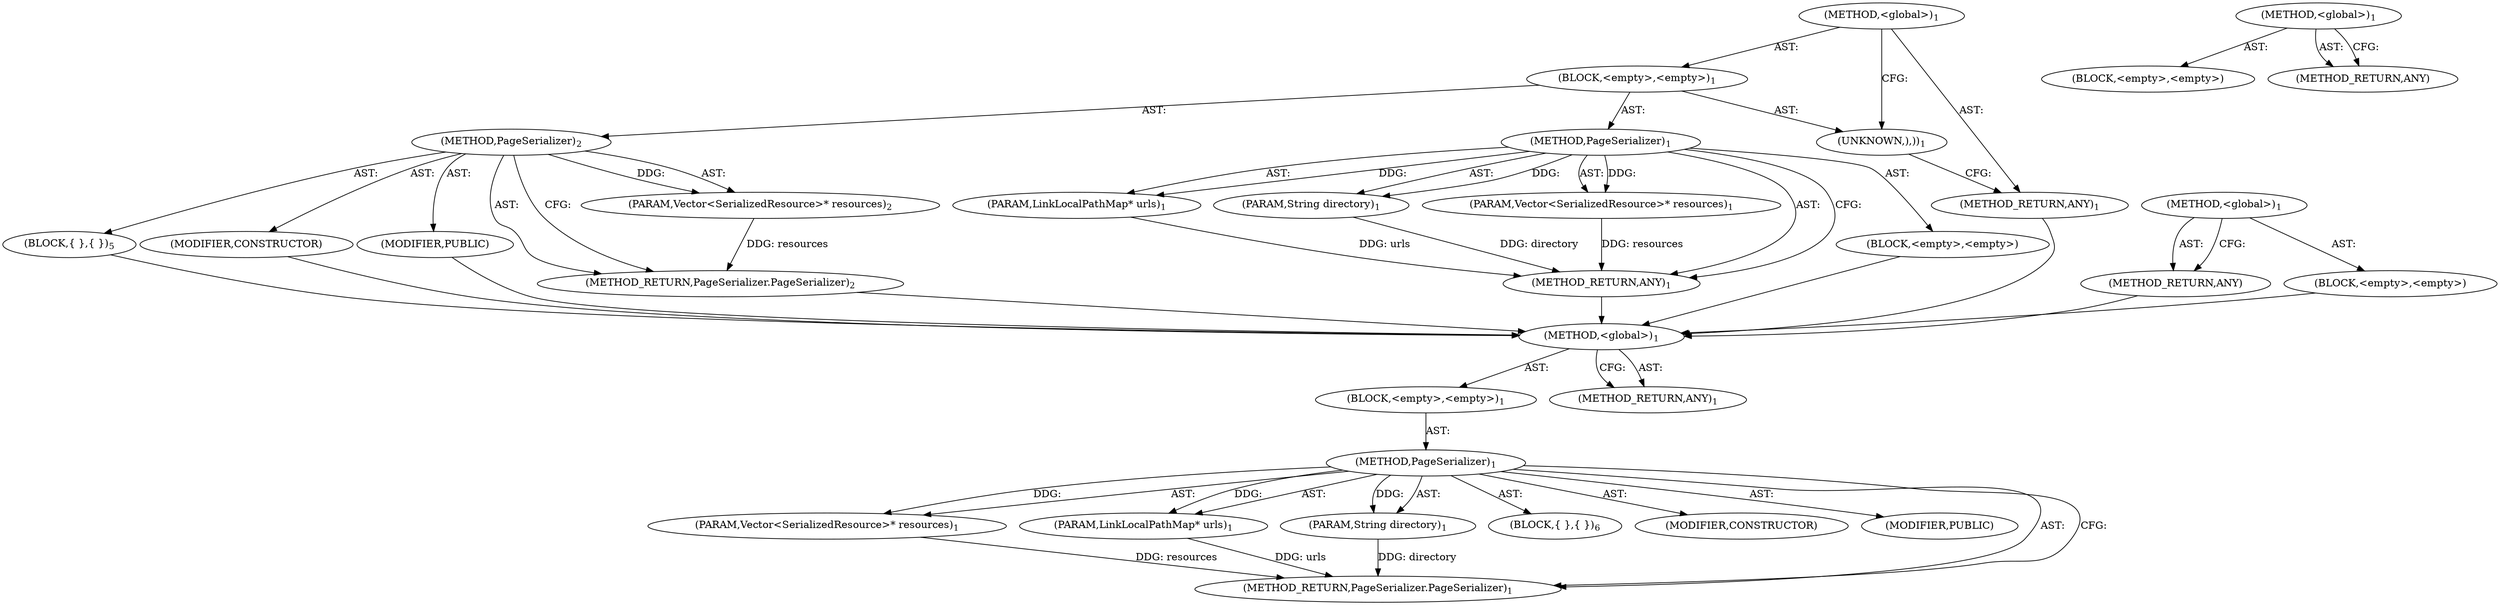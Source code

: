 digraph "PageSerializer" {
vulnerable_6 [label=<(METHOD,&lt;global&gt;)<SUB>1</SUB>>];
vulnerable_7 [label=<(BLOCK,&lt;empty&gt;,&lt;empty&gt;)<SUB>1</SUB>>];
vulnerable_8 [label=<(METHOD,PageSerializer)<SUB>1</SUB>>];
vulnerable_9 [label=<(PARAM,Vector&lt;SerializedResource&gt;* resources)<SUB>1</SUB>>];
vulnerable_10 [label=<(PARAM,LinkLocalPathMap* urls)<SUB>1</SUB>>];
vulnerable_11 [label=<(PARAM,String directory)<SUB>1</SUB>>];
vulnerable_12 [label=<(BLOCK,{
 },{
 })<SUB>6</SUB>>];
vulnerable_13 [label=<(MODIFIER,CONSTRUCTOR)>];
vulnerable_14 [label=<(MODIFIER,PUBLIC)>];
vulnerable_15 [label=<(METHOD_RETURN,PageSerializer.PageSerializer)<SUB>1</SUB>>];
vulnerable_17 [label=<(METHOD_RETURN,ANY)<SUB>1</SUB>>];
vulnerable_32 [label=<(METHOD,&lt;global&gt;)<SUB>1</SUB>>];
vulnerable_33 [label=<(BLOCK,&lt;empty&gt;,&lt;empty&gt;)>];
vulnerable_34 [label=<(METHOD_RETURN,ANY)>];
fixed_6 [label=<(METHOD,&lt;global&gt;)<SUB>1</SUB>>];
fixed_7 [label=<(BLOCK,&lt;empty&gt;,&lt;empty&gt;)<SUB>1</SUB>>];
fixed_8 [label=<(METHOD,PageSerializer)<SUB>1</SUB>>];
fixed_9 [label=<(PARAM,Vector&lt;SerializedResource&gt;* resources)<SUB>1</SUB>>];
fixed_10 [label=<(PARAM,LinkLocalPathMap* urls)<SUB>1</SUB>>];
fixed_11 [label=<(PARAM,String directory)<SUB>1</SUB>>];
fixed_12 [label=<(BLOCK,&lt;empty&gt;,&lt;empty&gt;)>];
fixed_13 [label=<(METHOD_RETURN,ANY)<SUB>1</SUB>>];
fixed_15 [label=<(UNKNOWN,),))<SUB>1</SUB>>];
fixed_16 [label=<(METHOD,PageSerializer)<SUB>2</SUB>>];
fixed_17 [label=<(PARAM,Vector&lt;SerializedResource&gt;* resources)<SUB>2</SUB>>];
fixed_18 [label=<(BLOCK,{
 },{
 })<SUB>5</SUB>>];
fixed_19 [label=<(MODIFIER,CONSTRUCTOR)>];
fixed_20 [label=<(MODIFIER,PUBLIC)>];
fixed_21 [label=<(METHOD_RETURN,PageSerializer.PageSerializer)<SUB>2</SUB>>];
fixed_23 [label=<(METHOD_RETURN,ANY)<SUB>1</SUB>>];
fixed_38 [label=<(METHOD,&lt;global&gt;)<SUB>1</SUB>>];
fixed_39 [label=<(BLOCK,&lt;empty&gt;,&lt;empty&gt;)>];
fixed_40 [label=<(METHOD_RETURN,ANY)>];
vulnerable_6 -> vulnerable_7  [key=0, label="AST: "];
vulnerable_6 -> vulnerable_17  [key=0, label="AST: "];
vulnerable_6 -> vulnerable_17  [key=1, label="CFG: "];
vulnerable_7 -> vulnerable_8  [key=0, label="AST: "];
vulnerable_8 -> vulnerable_9  [key=0, label="AST: "];
vulnerable_8 -> vulnerable_9  [key=1, label="DDG: "];
vulnerable_8 -> vulnerable_10  [key=0, label="AST: "];
vulnerable_8 -> vulnerable_10  [key=1, label="DDG: "];
vulnerable_8 -> vulnerable_11  [key=0, label="AST: "];
vulnerable_8 -> vulnerable_11  [key=1, label="DDG: "];
vulnerable_8 -> vulnerable_12  [key=0, label="AST: "];
vulnerable_8 -> vulnerable_13  [key=0, label="AST: "];
vulnerable_8 -> vulnerable_14  [key=0, label="AST: "];
vulnerable_8 -> vulnerable_15  [key=0, label="AST: "];
vulnerable_8 -> vulnerable_15  [key=1, label="CFG: "];
vulnerable_9 -> vulnerable_15  [key=0, label="DDG: resources"];
vulnerable_10 -> vulnerable_15  [key=0, label="DDG: urls"];
vulnerable_11 -> vulnerable_15  [key=0, label="DDG: directory"];
vulnerable_32 -> vulnerable_33  [key=0, label="AST: "];
vulnerable_32 -> vulnerable_34  [key=0, label="AST: "];
vulnerable_32 -> vulnerable_34  [key=1, label="CFG: "];
fixed_6 -> fixed_7  [key=0, label="AST: "];
fixed_6 -> fixed_23  [key=0, label="AST: "];
fixed_6 -> fixed_15  [key=0, label="CFG: "];
fixed_7 -> fixed_8  [key=0, label="AST: "];
fixed_7 -> fixed_15  [key=0, label="AST: "];
fixed_7 -> fixed_16  [key=0, label="AST: "];
fixed_8 -> fixed_9  [key=0, label="AST: "];
fixed_8 -> fixed_9  [key=1, label="DDG: "];
fixed_8 -> fixed_10  [key=0, label="AST: "];
fixed_8 -> fixed_10  [key=1, label="DDG: "];
fixed_8 -> fixed_11  [key=0, label="AST: "];
fixed_8 -> fixed_11  [key=1, label="DDG: "];
fixed_8 -> fixed_12  [key=0, label="AST: "];
fixed_8 -> fixed_13  [key=0, label="AST: "];
fixed_8 -> fixed_13  [key=1, label="CFG: "];
fixed_9 -> fixed_13  [key=0, label="DDG: resources"];
fixed_10 -> fixed_13  [key=0, label="DDG: urls"];
fixed_11 -> fixed_13  [key=0, label="DDG: directory"];
fixed_12 -> vulnerable_6  [key=0];
fixed_13 -> vulnerable_6  [key=0];
fixed_15 -> fixed_23  [key=0, label="CFG: "];
fixed_16 -> fixed_17  [key=0, label="AST: "];
fixed_16 -> fixed_17  [key=1, label="DDG: "];
fixed_16 -> fixed_18  [key=0, label="AST: "];
fixed_16 -> fixed_19  [key=0, label="AST: "];
fixed_16 -> fixed_20  [key=0, label="AST: "];
fixed_16 -> fixed_21  [key=0, label="AST: "];
fixed_16 -> fixed_21  [key=1, label="CFG: "];
fixed_17 -> fixed_21  [key=0, label="DDG: resources"];
fixed_18 -> vulnerable_6  [key=0];
fixed_19 -> vulnerable_6  [key=0];
fixed_20 -> vulnerable_6  [key=0];
fixed_21 -> vulnerable_6  [key=0];
fixed_23 -> vulnerable_6  [key=0];
fixed_38 -> fixed_39  [key=0, label="AST: "];
fixed_38 -> fixed_40  [key=0, label="AST: "];
fixed_38 -> fixed_40  [key=1, label="CFG: "];
fixed_39 -> vulnerable_6  [key=0];
fixed_40 -> vulnerable_6  [key=0];
}
